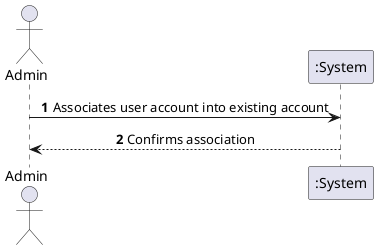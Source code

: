 @startuml

skinparam sequenceMessageAlign center
autonumber

actor Admin
participant ":System" as System

Admin -> System: Associates user account into existing account
System --> Admin: Confirms association


@enduml